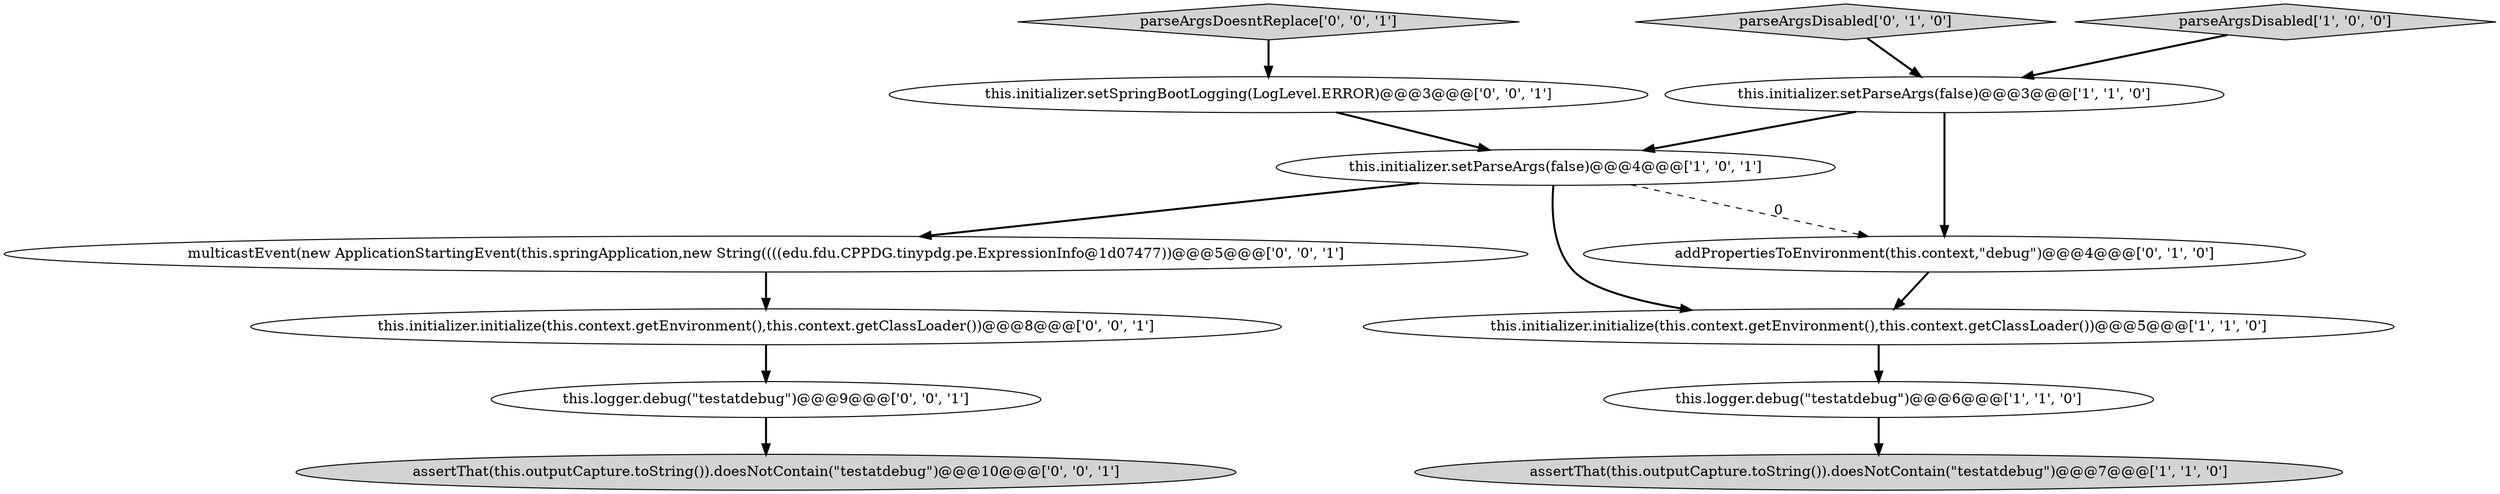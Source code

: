 digraph {
0 [style = filled, label = "this.initializer.initialize(this.context.getEnvironment(),this.context.getClassLoader())@@@5@@@['1', '1', '0']", fillcolor = white, shape = ellipse image = "AAA0AAABBB1BBB"];
12 [style = filled, label = "assertThat(this.outputCapture.toString()).doesNotContain(\"testatdebug\")@@@10@@@['0', '0', '1']", fillcolor = lightgray, shape = ellipse image = "AAA0AAABBB3BBB"];
9 [style = filled, label = "multicastEvent(new ApplicationStartingEvent(this.springApplication,new String((((edu.fdu.CPPDG.tinypdg.pe.ExpressionInfo@1d07477))@@@5@@@['0', '0', '1']", fillcolor = white, shape = ellipse image = "AAA0AAABBB3BBB"];
1 [style = filled, label = "this.initializer.setParseArgs(false)@@@3@@@['1', '1', '0']", fillcolor = white, shape = ellipse image = "AAA0AAABBB1BBB"];
2 [style = filled, label = "parseArgsDisabled['1', '0', '0']", fillcolor = lightgray, shape = diamond image = "AAA0AAABBB1BBB"];
6 [style = filled, label = "addPropertiesToEnvironment(this.context,\"debug\")@@@4@@@['0', '1', '0']", fillcolor = white, shape = ellipse image = "AAA1AAABBB2BBB"];
8 [style = filled, label = "this.logger.debug(\"testatdebug\")@@@9@@@['0', '0', '1']", fillcolor = white, shape = ellipse image = "AAA0AAABBB3BBB"];
7 [style = filled, label = "parseArgsDisabled['0', '1', '0']", fillcolor = lightgray, shape = diamond image = "AAA0AAABBB2BBB"];
5 [style = filled, label = "assertThat(this.outputCapture.toString()).doesNotContain(\"testatdebug\")@@@7@@@['1', '1', '0']", fillcolor = lightgray, shape = ellipse image = "AAA0AAABBB1BBB"];
13 [style = filled, label = "parseArgsDoesntReplace['0', '0', '1']", fillcolor = lightgray, shape = diamond image = "AAA0AAABBB3BBB"];
4 [style = filled, label = "this.logger.debug(\"testatdebug\")@@@6@@@['1', '1', '0']", fillcolor = white, shape = ellipse image = "AAA0AAABBB1BBB"];
11 [style = filled, label = "this.initializer.setSpringBootLogging(LogLevel.ERROR)@@@3@@@['0', '0', '1']", fillcolor = white, shape = ellipse image = "AAA0AAABBB3BBB"];
10 [style = filled, label = "this.initializer.initialize(this.context.getEnvironment(),this.context.getClassLoader())@@@8@@@['0', '0', '1']", fillcolor = white, shape = ellipse image = "AAA0AAABBB3BBB"];
3 [style = filled, label = "this.initializer.setParseArgs(false)@@@4@@@['1', '0', '1']", fillcolor = white, shape = ellipse image = "AAA0AAABBB1BBB"];
4->5 [style = bold, label=""];
6->0 [style = bold, label=""];
11->3 [style = bold, label=""];
10->8 [style = bold, label=""];
1->3 [style = bold, label=""];
7->1 [style = bold, label=""];
13->11 [style = bold, label=""];
3->6 [style = dashed, label="0"];
0->4 [style = bold, label=""];
8->12 [style = bold, label=""];
3->0 [style = bold, label=""];
3->9 [style = bold, label=""];
2->1 [style = bold, label=""];
1->6 [style = bold, label=""];
9->10 [style = bold, label=""];
}
